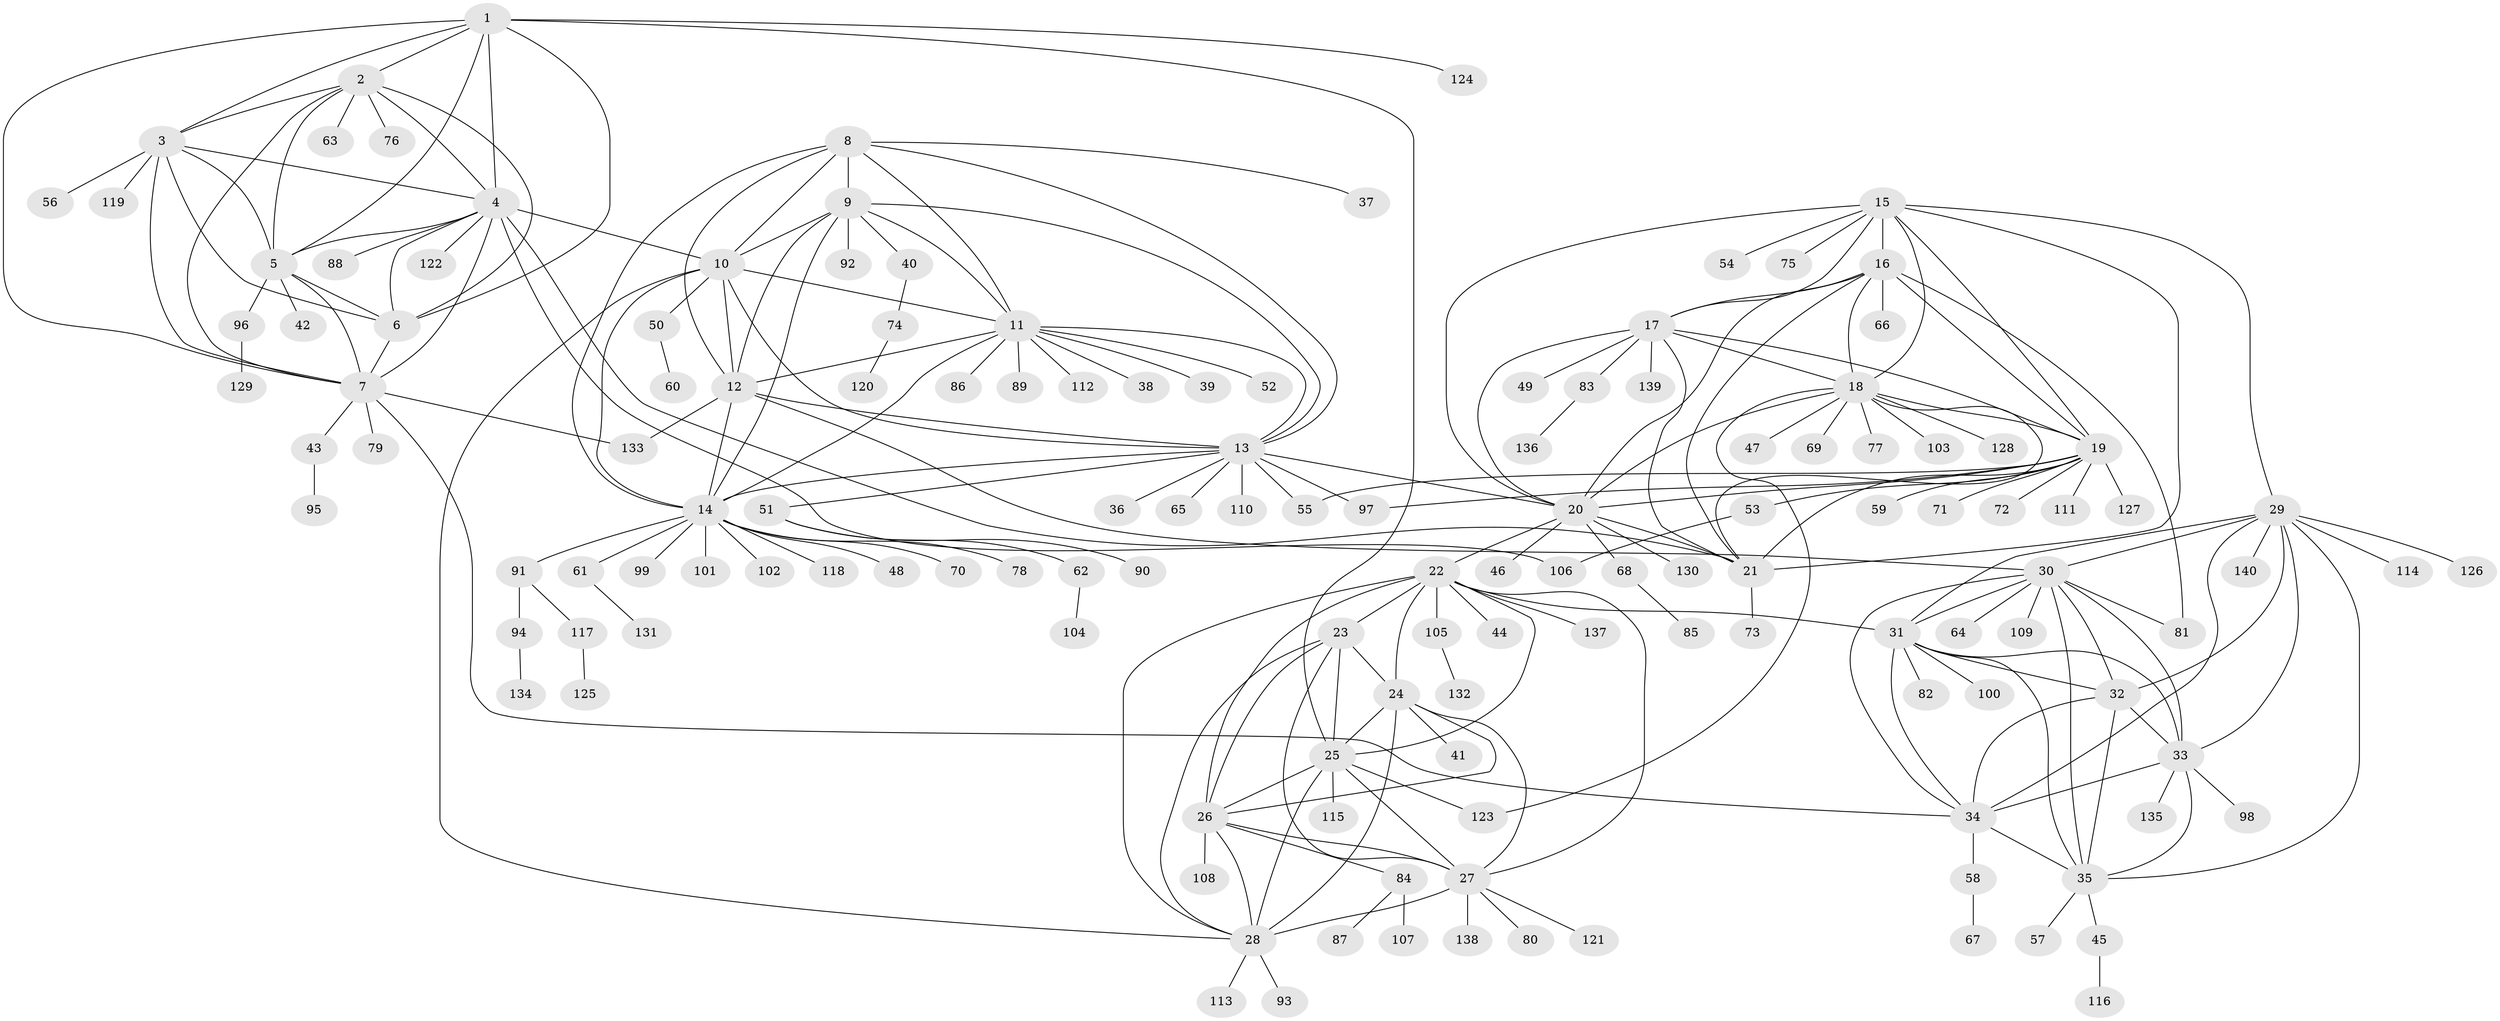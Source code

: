 // coarse degree distribution, {11: 0.017857142857142856, 6: 0.026785714285714284, 10: 0.008928571428571428, 8: 0.044642857142857144, 5: 0.008928571428571428, 12: 0.026785714285714284, 7: 0.05357142857142857, 13: 0.017857142857142856, 4: 0.008928571428571428, 9: 0.017857142857142856, 1: 0.6428571428571429, 2: 0.11607142857142858, 3: 0.008928571428571428}
// Generated by graph-tools (version 1.1) at 2025/52/02/27/25 19:52:22]
// undirected, 140 vertices, 226 edges
graph export_dot {
graph [start="1"]
  node [color=gray90,style=filled];
  1;
  2;
  3;
  4;
  5;
  6;
  7;
  8;
  9;
  10;
  11;
  12;
  13;
  14;
  15;
  16;
  17;
  18;
  19;
  20;
  21;
  22;
  23;
  24;
  25;
  26;
  27;
  28;
  29;
  30;
  31;
  32;
  33;
  34;
  35;
  36;
  37;
  38;
  39;
  40;
  41;
  42;
  43;
  44;
  45;
  46;
  47;
  48;
  49;
  50;
  51;
  52;
  53;
  54;
  55;
  56;
  57;
  58;
  59;
  60;
  61;
  62;
  63;
  64;
  65;
  66;
  67;
  68;
  69;
  70;
  71;
  72;
  73;
  74;
  75;
  76;
  77;
  78;
  79;
  80;
  81;
  82;
  83;
  84;
  85;
  86;
  87;
  88;
  89;
  90;
  91;
  92;
  93;
  94;
  95;
  96;
  97;
  98;
  99;
  100;
  101;
  102;
  103;
  104;
  105;
  106;
  107;
  108;
  109;
  110;
  111;
  112;
  113;
  114;
  115;
  116;
  117;
  118;
  119;
  120;
  121;
  122;
  123;
  124;
  125;
  126;
  127;
  128;
  129;
  130;
  131;
  132;
  133;
  134;
  135;
  136;
  137;
  138;
  139;
  140;
  1 -- 2;
  1 -- 3;
  1 -- 4;
  1 -- 5;
  1 -- 6;
  1 -- 7;
  1 -- 25;
  1 -- 124;
  2 -- 3;
  2 -- 4;
  2 -- 5;
  2 -- 6;
  2 -- 7;
  2 -- 63;
  2 -- 76;
  3 -- 4;
  3 -- 5;
  3 -- 6;
  3 -- 7;
  3 -- 56;
  3 -- 119;
  4 -- 5;
  4 -- 6;
  4 -- 7;
  4 -- 10;
  4 -- 21;
  4 -- 88;
  4 -- 106;
  4 -- 122;
  5 -- 6;
  5 -- 7;
  5 -- 42;
  5 -- 96;
  6 -- 7;
  7 -- 34;
  7 -- 43;
  7 -- 79;
  7 -- 133;
  8 -- 9;
  8 -- 10;
  8 -- 11;
  8 -- 12;
  8 -- 13;
  8 -- 14;
  8 -- 37;
  9 -- 10;
  9 -- 11;
  9 -- 12;
  9 -- 13;
  9 -- 14;
  9 -- 40;
  9 -- 92;
  10 -- 11;
  10 -- 12;
  10 -- 13;
  10 -- 14;
  10 -- 28;
  10 -- 50;
  11 -- 12;
  11 -- 13;
  11 -- 14;
  11 -- 38;
  11 -- 39;
  11 -- 52;
  11 -- 86;
  11 -- 89;
  11 -- 112;
  12 -- 13;
  12 -- 14;
  12 -- 30;
  12 -- 133;
  13 -- 14;
  13 -- 20;
  13 -- 36;
  13 -- 51;
  13 -- 55;
  13 -- 65;
  13 -- 97;
  13 -- 110;
  14 -- 48;
  14 -- 61;
  14 -- 70;
  14 -- 78;
  14 -- 91;
  14 -- 99;
  14 -- 101;
  14 -- 102;
  14 -- 118;
  15 -- 16;
  15 -- 17;
  15 -- 18;
  15 -- 19;
  15 -- 20;
  15 -- 21;
  15 -- 29;
  15 -- 54;
  15 -- 75;
  16 -- 17;
  16 -- 18;
  16 -- 19;
  16 -- 20;
  16 -- 21;
  16 -- 66;
  16 -- 81;
  17 -- 18;
  17 -- 19;
  17 -- 20;
  17 -- 21;
  17 -- 49;
  17 -- 83;
  17 -- 139;
  18 -- 19;
  18 -- 20;
  18 -- 21;
  18 -- 47;
  18 -- 69;
  18 -- 77;
  18 -- 103;
  18 -- 123;
  18 -- 128;
  19 -- 20;
  19 -- 21;
  19 -- 53;
  19 -- 55;
  19 -- 59;
  19 -- 71;
  19 -- 72;
  19 -- 97;
  19 -- 111;
  19 -- 127;
  20 -- 21;
  20 -- 22;
  20 -- 46;
  20 -- 68;
  20 -- 130;
  21 -- 73;
  22 -- 23;
  22 -- 24;
  22 -- 25;
  22 -- 26;
  22 -- 27;
  22 -- 28;
  22 -- 31;
  22 -- 44;
  22 -- 105;
  22 -- 137;
  23 -- 24;
  23 -- 25;
  23 -- 26;
  23 -- 27;
  23 -- 28;
  24 -- 25;
  24 -- 26;
  24 -- 27;
  24 -- 28;
  24 -- 41;
  25 -- 26;
  25 -- 27;
  25 -- 28;
  25 -- 115;
  25 -- 123;
  26 -- 27;
  26 -- 28;
  26 -- 84;
  26 -- 108;
  27 -- 28;
  27 -- 80;
  27 -- 121;
  27 -- 138;
  28 -- 93;
  28 -- 113;
  29 -- 30;
  29 -- 31;
  29 -- 32;
  29 -- 33;
  29 -- 34;
  29 -- 35;
  29 -- 114;
  29 -- 126;
  29 -- 140;
  30 -- 31;
  30 -- 32;
  30 -- 33;
  30 -- 34;
  30 -- 35;
  30 -- 64;
  30 -- 81;
  30 -- 109;
  31 -- 32;
  31 -- 33;
  31 -- 34;
  31 -- 35;
  31 -- 82;
  31 -- 100;
  32 -- 33;
  32 -- 34;
  32 -- 35;
  33 -- 34;
  33 -- 35;
  33 -- 98;
  33 -- 135;
  34 -- 35;
  34 -- 58;
  35 -- 45;
  35 -- 57;
  40 -- 74;
  43 -- 95;
  45 -- 116;
  50 -- 60;
  51 -- 62;
  51 -- 90;
  53 -- 106;
  58 -- 67;
  61 -- 131;
  62 -- 104;
  68 -- 85;
  74 -- 120;
  83 -- 136;
  84 -- 87;
  84 -- 107;
  91 -- 94;
  91 -- 117;
  94 -- 134;
  96 -- 129;
  105 -- 132;
  117 -- 125;
}
